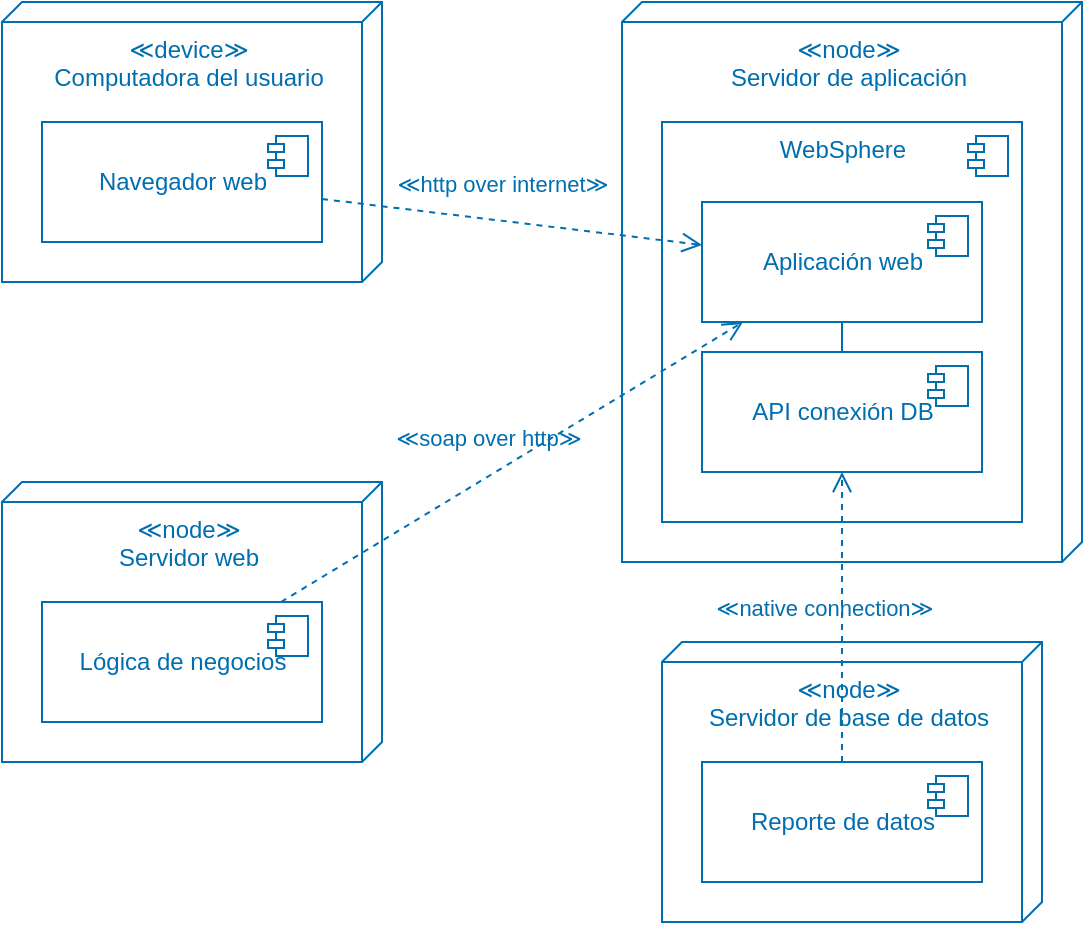 <mxfile>
    <diagram id="u79CN8P1TTN_0yYjMMCz" name="Page-1">
        <mxGraphModel dx="640" dy="540" grid="1" gridSize="10" guides="1" tooltips="1" connect="1" arrows="1" fold="1" page="1" pageScale="1" pageWidth="850" pageHeight="1100" math="0" shadow="0">
            <root>
                <mxCell id="0"/>
                <mxCell id="1" parent="0"/>
                <mxCell id="6" value="≪device≫&lt;br&gt;Computadora del usuario" style="verticalAlign=top;align=center;shape=cube;size=10;direction=south;fontStyle=0;html=1;boundedLbl=1;spacingLeft=5;fillColor=none;fontColor=#006EAF;strokeColor=#006EAF;" vertex="1" parent="1">
                    <mxGeometry x="40" y="40" width="190" height="140" as="geometry"/>
                </mxCell>
                <mxCell id="8" value="Navegador web" style="html=1;dropTarget=0;fillColor=none;fontColor=#006EAF;strokeColor=#006EAF;" vertex="1" parent="1">
                    <mxGeometry x="60" y="100" width="140" height="60" as="geometry"/>
                </mxCell>
                <mxCell id="9" value="" style="shape=module;jettyWidth=8;jettyHeight=4;fillColor=none;fontColor=#006EAF;strokeColor=#006EAF;" vertex="1" parent="8">
                    <mxGeometry x="1" width="20" height="20" relative="1" as="geometry">
                        <mxPoint x="-27" y="7" as="offset"/>
                    </mxGeometry>
                </mxCell>
                <mxCell id="11" value="≪node≫&lt;br&gt;Servidor web" style="verticalAlign=top;align=center;shape=cube;size=10;direction=south;fontStyle=0;html=1;boundedLbl=1;spacingLeft=5;fillColor=none;fontColor=#006EAF;strokeColor=#006EAF;" vertex="1" parent="1">
                    <mxGeometry x="40" y="280" width="190" height="140" as="geometry"/>
                </mxCell>
                <mxCell id="12" value="Lógica de negocios" style="html=1;dropTarget=0;fillColor=none;fontColor=#006EAF;strokeColor=#006EAF;verticalAlign=middle;" vertex="1" parent="1">
                    <mxGeometry x="60" y="340" width="140" height="60" as="geometry"/>
                </mxCell>
                <mxCell id="13" value="" style="shape=module;jettyWidth=8;jettyHeight=4;fillColor=none;fontColor=#006EAF;strokeColor=#006EAF;" vertex="1" parent="12">
                    <mxGeometry x="1" width="20" height="20" relative="1" as="geometry">
                        <mxPoint x="-27" y="7" as="offset"/>
                    </mxGeometry>
                </mxCell>
                <mxCell id="14" value="≪node≫&lt;br&gt;Servidor de aplicación" style="verticalAlign=top;align=center;shape=cube;size=10;direction=south;fontStyle=0;html=1;boundedLbl=1;spacingLeft=5;fillColor=none;fontColor=#006EAF;strokeColor=#006EAF;" vertex="1" parent="1">
                    <mxGeometry x="350" y="40" width="230" height="280" as="geometry"/>
                </mxCell>
                <mxCell id="15" value="WebSphere" style="html=1;dropTarget=0;fillColor=none;fontColor=#006EAF;strokeColor=#006EAF;verticalAlign=top;" vertex="1" parent="1">
                    <mxGeometry x="370" y="100" width="180" height="200" as="geometry"/>
                </mxCell>
                <mxCell id="16" value="" style="shape=module;jettyWidth=8;jettyHeight=4;fillColor=none;fontColor=#006EAF;strokeColor=#006EAF;" vertex="1" parent="15">
                    <mxGeometry x="1" width="20" height="20" relative="1" as="geometry">
                        <mxPoint x="-27" y="7" as="offset"/>
                    </mxGeometry>
                </mxCell>
                <mxCell id="17" value="&lt;span&gt;Aplicación web&lt;/span&gt;" style="html=1;dropTarget=0;fillColor=none;fontColor=#006EAF;strokeColor=#006EAF;fontStyle=0" vertex="1" parent="1">
                    <mxGeometry x="390" y="140" width="140" height="60" as="geometry"/>
                </mxCell>
                <mxCell id="18" value="" style="shape=module;jettyWidth=8;jettyHeight=4;fillColor=none;fontColor=#006EAF;strokeColor=#006EAF;" vertex="1" parent="17">
                    <mxGeometry x="1" width="20" height="20" relative="1" as="geometry">
                        <mxPoint x="-27" y="7" as="offset"/>
                    </mxGeometry>
                </mxCell>
                <mxCell id="19" value="API conexión DB" style="html=1;dropTarget=0;fillColor=none;fontColor=#006EAF;strokeColor=#006EAF;fontStyle=0;align=center;" vertex="1" parent="1">
                    <mxGeometry x="390" y="215" width="140" height="60" as="geometry"/>
                </mxCell>
                <mxCell id="20" value="" style="shape=module;jettyWidth=8;jettyHeight=4;fillColor=none;fontColor=#006EAF;strokeColor=#006EAF;" vertex="1" parent="19">
                    <mxGeometry x="1" width="20" height="20" relative="1" as="geometry">
                        <mxPoint x="-27" y="7" as="offset"/>
                    </mxGeometry>
                </mxCell>
                <mxCell id="21" value="≪node≫&lt;br&gt;Servidor de base de datos" style="verticalAlign=top;align=center;shape=cube;size=10;direction=south;fontStyle=0;html=1;boundedLbl=1;spacingLeft=5;fillColor=none;fontColor=#006EAF;strokeColor=#006EAF;" vertex="1" parent="1">
                    <mxGeometry x="370" y="360" width="190" height="140" as="geometry"/>
                </mxCell>
                <mxCell id="22" value="Reporte de datos" style="html=1;dropTarget=0;fillColor=none;fontColor=#006EAF;strokeColor=#006EAF;" vertex="1" parent="1">
                    <mxGeometry x="390" y="420" width="140" height="60" as="geometry"/>
                </mxCell>
                <mxCell id="23" value="" style="shape=module;jettyWidth=8;jettyHeight=4;fillColor=none;fontColor=#006EAF;strokeColor=#006EAF;" vertex="1" parent="22">
                    <mxGeometry x="1" width="20" height="20" relative="1" as="geometry">
                        <mxPoint x="-27" y="7" as="offset"/>
                    </mxGeometry>
                </mxCell>
                <mxCell id="24" value="≪http over internet≫" style="endArrow=open;startArrow=none;endFill=0;startFill=0;endSize=8;html=1;verticalAlign=bottom;dashed=1;labelBackgroundColor=none;fontColor=#006EAF;fillColor=#1ba1e2;strokeColor=#006EAF;" edge="1" parent="1" source="8" target="17">
                    <mxGeometry x="-0.064" y="9" width="160" relative="1" as="geometry">
                        <mxPoint x="150" y="230" as="sourcePoint"/>
                        <mxPoint x="310" y="230" as="targetPoint"/>
                        <mxPoint as="offset"/>
                    </mxGeometry>
                </mxCell>
                <mxCell id="25" value="≪soap over http≫" style="endArrow=open;startArrow=none;endFill=0;startFill=0;endSize=8;html=1;verticalAlign=bottom;dashed=1;labelBackgroundColor=none;fontColor=#006EAF;fillColor=#1ba1e2;strokeColor=#006EAF;" edge="1" parent="1" source="12" target="17">
                    <mxGeometry x="-0.064" y="9" width="160" relative="1" as="geometry">
                        <mxPoint x="210" y="148.485" as="sourcePoint"/>
                        <mxPoint x="400" y="171.515" as="targetPoint"/>
                        <mxPoint as="offset"/>
                    </mxGeometry>
                </mxCell>
                <mxCell id="26" value="≪native connection≫" style="endArrow=open;startArrow=none;endFill=0;startFill=0;endSize=8;html=1;verticalAlign=bottom;dashed=1;labelBackgroundColor=none;fontColor=#006EAF;fillColor=#1ba1e2;strokeColor=#006EAF;" edge="1" parent="1" source="22" target="19">
                    <mxGeometry x="-0.064" y="9" width="160" relative="1" as="geometry">
                        <mxPoint x="189.5" y="350" as="sourcePoint"/>
                        <mxPoint x="420.5" y="210" as="targetPoint"/>
                        <mxPoint as="offset"/>
                    </mxGeometry>
                </mxCell>
                <mxCell id="28" value="" style="endArrow=none;startArrow=none;endFill=0;startFill=0;endSize=8;html=1;verticalAlign=bottom;labelBackgroundColor=none;strokeWidth=1;fontColor=#006EAF;fillColor=#1ba1e2;strokeColor=#006EAF;" edge="1" parent="1" source="17" target="19">
                    <mxGeometry width="160" relative="1" as="geometry">
                        <mxPoint x="140" y="490" as="sourcePoint"/>
                        <mxPoint x="300" y="490" as="targetPoint"/>
                    </mxGeometry>
                </mxCell>
            </root>
        </mxGraphModel>
    </diagram>
</mxfile>